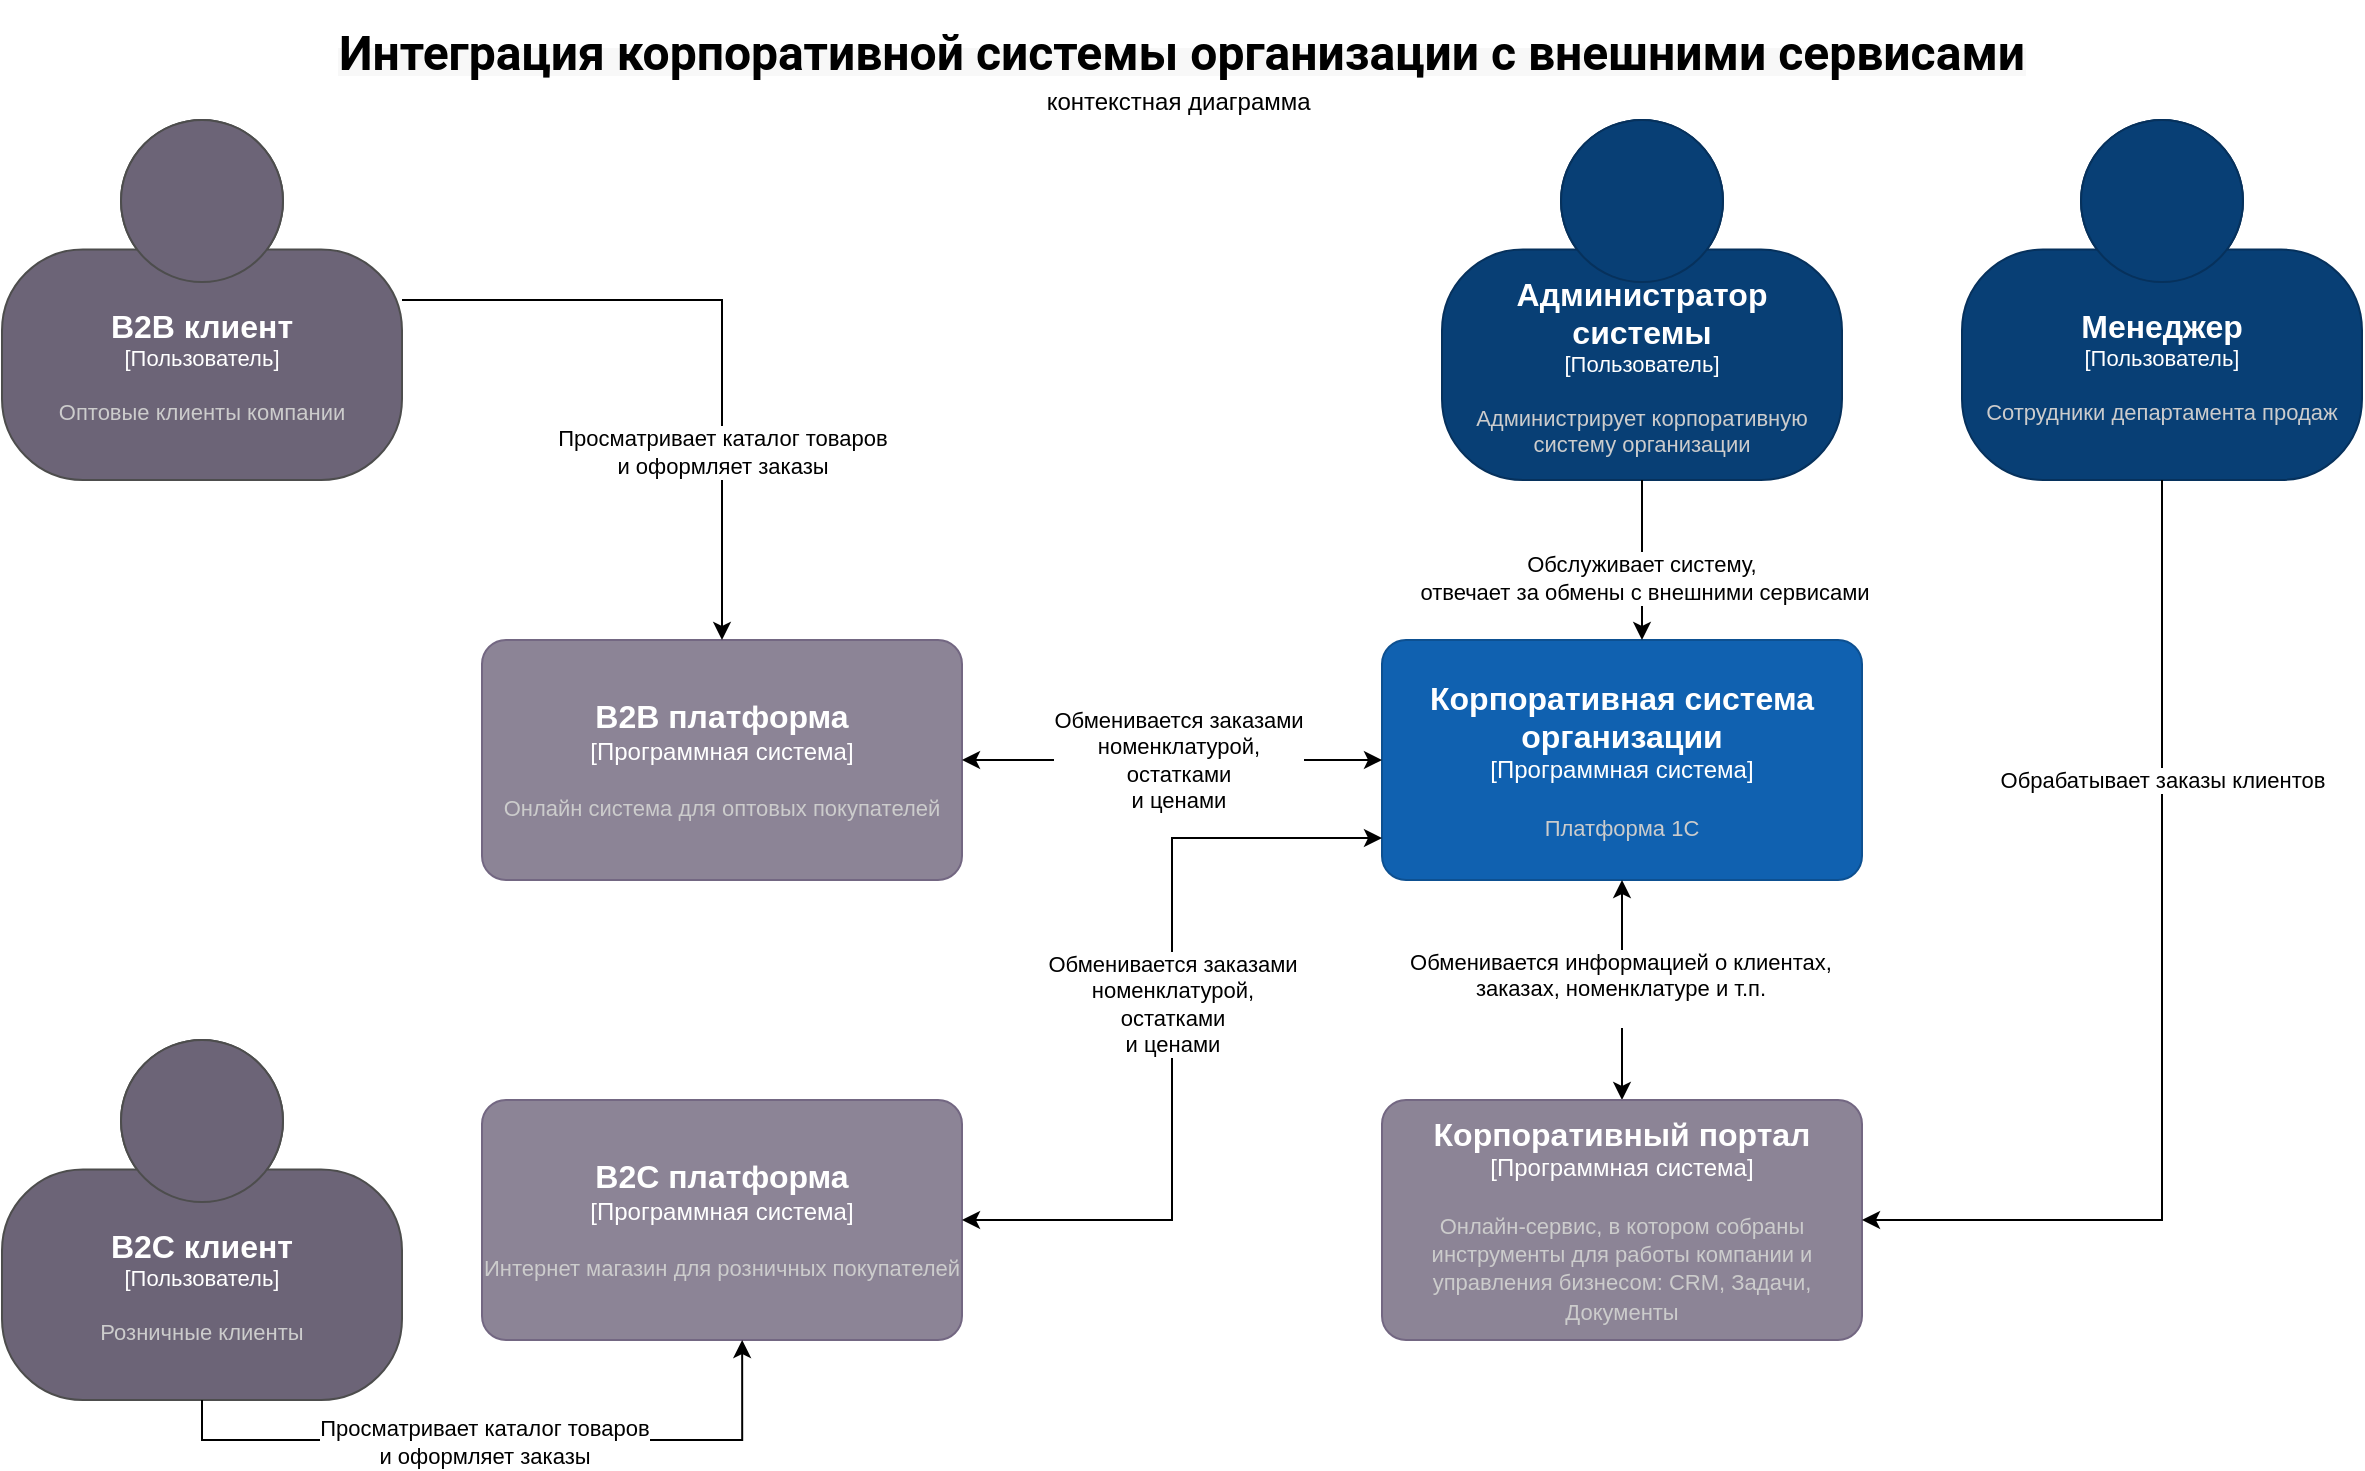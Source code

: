 <mxfile version="24.7.6">
  <diagram name="Страница — 1" id="z1YdIlAZA-OhxnnQ9seS">
    <mxGraphModel dx="1394" dy="776" grid="1" gridSize="10" guides="1" tooltips="1" connect="1" arrows="1" fold="1" page="1" pageScale="1" pageWidth="827" pageHeight="1169" math="0" shadow="0">
      <root>
        <mxCell id="0" />
        <mxCell id="1" parent="0" />
        <object placeholders="1" c4Name="Корпоративная система организации" c4Type="Программная система" c4Description="Платформа 1С" label="&lt;font style=&quot;font-size: 16px&quot;&gt;&lt;b&gt;%c4Name%&lt;/b&gt;&lt;/font&gt;&lt;div&gt;[%c4Type%]&lt;/div&gt;&lt;br&gt;&lt;div&gt;&lt;font style=&quot;font-size: 11px&quot;&gt;&lt;font color=&quot;#cccccc&quot;&gt;%c4Description%&lt;/font&gt;&lt;/div&gt;" id="vDHBpPh0fjpCXe9gbFu_-1">
          <mxCell style="rounded=1;whiteSpace=wrap;html=1;labelBackgroundColor=none;fillColor=#1061B0;fontColor=#ffffff;align=center;arcSize=10;strokeColor=#0D5091;metaEdit=1;resizable=0;points=[[0.25,0,0],[0.5,0,0],[0.75,0,0],[1,0.25,0],[1,0.5,0],[1,0.75,0],[0.75,1,0],[0.5,1,0],[0.25,1,0],[0,0.75,0],[0,0.5,0],[0,0.25,0]];" vertex="1" parent="1">
            <mxGeometry x="730" y="360" width="240" height="120" as="geometry" />
          </mxCell>
        </object>
        <object placeholders="1" c4Name="Администратор системы" c4Type="Пользователь" c4Description="Администрирует корпоративную систему организации" label="&lt;font style=&quot;font-size: 16px&quot;&gt;&lt;b&gt;%c4Name%&lt;/b&gt;&lt;/font&gt;&lt;div&gt;[%c4Type%]&lt;/div&gt;&lt;br&gt;&lt;div&gt;&lt;font style=&quot;font-size: 11px&quot;&gt;&lt;font color=&quot;#cccccc&quot;&gt;%c4Description%&lt;/font&gt;&lt;/div&gt;" id="vDHBpPh0fjpCXe9gbFu_-2">
          <mxCell style="html=1;fontSize=11;dashed=0;whiteSpace=wrap;fillColor=#083F75;strokeColor=#06315C;fontColor=#ffffff;shape=mxgraph.c4.person2;align=center;metaEdit=1;points=[[0.5,0,0],[1,0.5,0],[1,0.75,0],[0.75,1,0],[0.5,1,0],[0.25,1,0],[0,0.75,0],[0,0.5,0]];resizable=0;" vertex="1" parent="1">
            <mxGeometry x="760" y="100" width="200" height="180" as="geometry" />
          </mxCell>
        </object>
        <object placeholders="1" c4Name="B2B платформа" c4Type="Программная система" c4Description="Онлайн система для оптовых покупателей" label="&lt;font style=&quot;font-size: 16px&quot;&gt;&lt;b&gt;%c4Name%&lt;/b&gt;&lt;/font&gt;&lt;div&gt;[%c4Type%]&lt;/div&gt;&lt;br&gt;&lt;div&gt;&lt;font style=&quot;font-size: 11px&quot;&gt;&lt;font color=&quot;#cccccc&quot;&gt;%c4Description%&lt;/font&gt;&lt;/div&gt;" id="vDHBpPh0fjpCXe9gbFu_-3">
          <mxCell style="rounded=1;whiteSpace=wrap;html=1;labelBackgroundColor=none;fillColor=#8C8496;fontColor=#ffffff;align=center;arcSize=10;strokeColor=#736782;metaEdit=1;resizable=0;points=[[0.25,0,0],[0.5,0,0],[0.75,0,0],[1,0.25,0],[1,0.5,0],[1,0.75,0],[0.75,1,0],[0.5,1,0],[0.25,1,0],[0,0.75,0],[0,0.5,0],[0,0.25,0]];" vertex="1" parent="1">
            <mxGeometry x="280" y="360" width="240" height="120" as="geometry" />
          </mxCell>
        </object>
        <object placeholders="1" c4Name="B2C платформа" c4Type="Программная система" c4Description="Интернет магазин для розничных покупателей" label="&lt;font style=&quot;font-size: 16px&quot;&gt;&lt;b&gt;%c4Name%&lt;/b&gt;&lt;/font&gt;&lt;div&gt;[%c4Type%]&lt;/div&gt;&lt;br&gt;&lt;div&gt;&lt;font style=&quot;font-size: 11px&quot;&gt;&lt;font color=&quot;#cccccc&quot;&gt;%c4Description%&lt;/font&gt;&lt;/div&gt;" id="vDHBpPh0fjpCXe9gbFu_-4">
          <mxCell style="rounded=1;whiteSpace=wrap;html=1;labelBackgroundColor=none;fillColor=#8C8496;fontColor=#ffffff;align=center;arcSize=10;strokeColor=#736782;metaEdit=1;resizable=0;points=[[0.25,0,0],[0.5,0,0],[0.75,0,0],[1,0.25,0],[1,0.5,0],[1,0.75,0],[0.75,1,0],[0.5,1,0],[0.25,1,0],[0,0.75,0],[0,0.5,0],[0,0.25,0]];" vertex="1" parent="1">
            <mxGeometry x="280" y="590" width="240" height="120" as="geometry" />
          </mxCell>
        </object>
        <mxCell id="vDHBpPh0fjpCXe9gbFu_-5" style="edgeStyle=orthogonalEdgeStyle;rounded=0;orthogonalLoop=1;jettySize=auto;html=1;exitX=0.5;exitY=0;exitDx=0;exitDy=0;exitPerimeter=0;entryX=0.5;entryY=1;entryDx=0;entryDy=0;entryPerimeter=0;startArrow=classic;startFill=1;" edge="1" parent="1" source="vDHBpPh0fjpCXe9gbFu_-7" target="vDHBpPh0fjpCXe9gbFu_-1">
          <mxGeometry relative="1" as="geometry">
            <mxPoint x="850" y="550" as="targetPoint" />
          </mxGeometry>
        </mxCell>
        <mxCell id="vDHBpPh0fjpCXe9gbFu_-6" value="Обменивается информацией о клиентах,&lt;div&gt;заказах, номенклатуре и т.п.&lt;br&gt;&lt;div&gt;&lt;br&gt;&lt;/div&gt;&lt;/div&gt;" style="edgeLabel;html=1;align=center;verticalAlign=middle;resizable=0;points=[];" vertex="1" connectable="0" parent="vDHBpPh0fjpCXe9gbFu_-5">
          <mxGeometry x="0.021" y="1" relative="1" as="geometry">
            <mxPoint as="offset" />
          </mxGeometry>
        </mxCell>
        <object placeholders="1" c4Name="Корпоративный портал" c4Type="Программная система" c4Description="Онлайн-сервис, в котором собраны инструменты для работы компании и управления бизнесом: CRM, Задачи, Документы" label="&lt;font style=&quot;font-size: 16px&quot;&gt;&lt;b&gt;%c4Name%&lt;/b&gt;&lt;/font&gt;&lt;div&gt;[%c4Type%]&lt;/div&gt;&lt;br&gt;&lt;div&gt;&lt;font style=&quot;font-size: 11px&quot;&gt;&lt;font color=&quot;#cccccc&quot;&gt;%c4Description%&lt;/font&gt;&lt;/div&gt;" id="vDHBpPh0fjpCXe9gbFu_-7">
          <mxCell style="rounded=1;whiteSpace=wrap;html=1;labelBackgroundColor=none;fillColor=#8C8496;fontColor=#ffffff;align=center;arcSize=10;strokeColor=#736782;metaEdit=1;resizable=0;points=[[0.25,0,0],[0.5,0,0],[0.75,0,0],[1,0.25,0],[1,0.5,0],[1,0.75,0],[0.75,1,0],[0.5,1,0],[0.25,1,0],[0,0.75,0],[0,0.5,0],[0,0.25,0]];" vertex="1" parent="1">
            <mxGeometry x="730" y="590" width="240" height="120" as="geometry" />
          </mxCell>
        </object>
        <mxCell id="vDHBpPh0fjpCXe9gbFu_-8" style="edgeStyle=orthogonalEdgeStyle;rounded=0;orthogonalLoop=1;jettySize=auto;html=1;" edge="1" parent="1" source="vDHBpPh0fjpCXe9gbFu_-10" target="vDHBpPh0fjpCXe9gbFu_-3">
          <mxGeometry relative="1" as="geometry" />
        </mxCell>
        <mxCell id="vDHBpPh0fjpCXe9gbFu_-9" value="Просматривает каталог товаров&lt;div&gt;и оформляет заказы&lt;/div&gt;" style="edgeLabel;html=1;align=center;verticalAlign=middle;resizable=0;points=[];" vertex="1" connectable="0" parent="vDHBpPh0fjpCXe9gbFu_-8">
          <mxGeometry x="0.061" y="3" relative="1" as="geometry">
            <mxPoint x="-3" y="61" as="offset" />
          </mxGeometry>
        </mxCell>
        <object placeholders="1" c4Name="B2B клиент" c4Type="Пользователь" c4Description="Оптовые клиенты компании" label="&lt;font style=&quot;font-size: 16px&quot;&gt;&lt;b&gt;%c4Name%&lt;/b&gt;&lt;/font&gt;&lt;div&gt;[%c4Type%]&lt;/div&gt;&lt;br&gt;&lt;div&gt;&lt;font style=&quot;font-size: 11px&quot;&gt;&lt;font color=&quot;#cccccc&quot;&gt;%c4Description%&lt;/font&gt;&lt;/div&gt;" id="vDHBpPh0fjpCXe9gbFu_-10">
          <mxCell style="html=1;fontSize=11;dashed=0;whiteSpace=wrap;fillColor=#6C6477;strokeColor=#4D4D4D;fontColor=#ffffff;shape=mxgraph.c4.person2;align=center;metaEdit=1;points=[[0.5,0,0],[1,0.5,0],[1,0.75,0],[0.75,1,0],[0.5,1,0],[0.25,1,0],[0,0.75,0],[0,0.5,0]];resizable=0;" vertex="1" parent="1">
            <mxGeometry x="40" y="100" width="200" height="180" as="geometry" />
          </mxCell>
        </object>
        <object placeholders="1" c4Name="B2C клиент" c4Type="Пользователь" c4Description="Розничные клиенты" label="&lt;font style=&quot;font-size: 16px&quot;&gt;&lt;b&gt;%c4Name%&lt;/b&gt;&lt;/font&gt;&lt;div&gt;[%c4Type%]&lt;/div&gt;&lt;br&gt;&lt;div&gt;&lt;font style=&quot;font-size: 11px&quot;&gt;&lt;font color=&quot;#cccccc&quot;&gt;%c4Description%&lt;/font&gt;&lt;/div&gt;" id="vDHBpPh0fjpCXe9gbFu_-11">
          <mxCell style="html=1;fontSize=11;dashed=0;whiteSpace=wrap;fillColor=#6C6477;strokeColor=#4D4D4D;fontColor=#ffffff;shape=mxgraph.c4.person2;align=center;metaEdit=1;points=[[0.5,0,0],[1,0.5,0],[1,0.75,0],[0.75,1,0],[0.5,1,0],[0.25,1,0],[0,0.75,0],[0,0.5,0]];resizable=0;" vertex="1" parent="1">
            <mxGeometry x="40" y="560" width="200" height="180" as="geometry" />
          </mxCell>
        </object>
        <object placeholders="1" c4Name="Менеджер" c4Type="Пользователь" c4Description="Сотрудники департамента продаж" label="&lt;font style=&quot;font-size: 16px&quot;&gt;&lt;b&gt;%c4Name%&lt;/b&gt;&lt;/font&gt;&lt;div&gt;[%c4Type%]&lt;/div&gt;&lt;br&gt;&lt;div&gt;&lt;font style=&quot;font-size: 11px&quot;&gt;&lt;font color=&quot;#cccccc&quot;&gt;%c4Description%&lt;/font&gt;&lt;/div&gt;" id="vDHBpPh0fjpCXe9gbFu_-12">
          <mxCell style="html=1;fontSize=11;dashed=0;whiteSpace=wrap;fillColor=#083F75;strokeColor=#06315C;fontColor=#ffffff;shape=mxgraph.c4.person2;align=center;metaEdit=1;points=[[0.5,0,0],[1,0.5,0],[1,0.75,0],[0.75,1,0],[0.5,1,0],[0.25,1,0],[0,0.75,0],[0,0.5,0]];resizable=0;" vertex="1" parent="1">
            <mxGeometry x="1020" y="100" width="200" height="180" as="geometry" />
          </mxCell>
        </object>
        <mxCell id="vDHBpPh0fjpCXe9gbFu_-13" value="" style="endArrow=classic;html=1;rounded=0;exitX=0.5;exitY=1;exitDx=0;exitDy=0;exitPerimeter=0;" edge="1" parent="1" source="vDHBpPh0fjpCXe9gbFu_-2">
          <mxGeometry width="50" height="50" relative="1" as="geometry">
            <mxPoint x="750" y="330" as="sourcePoint" />
            <mxPoint x="860" y="360" as="targetPoint" />
          </mxGeometry>
        </mxCell>
        <mxCell id="vDHBpPh0fjpCXe9gbFu_-14" value="Обслуживает систему,&amp;nbsp;&lt;div&gt;отвечает за обмены с внешними сервисами&lt;/div&gt;" style="edgeLabel;html=1;align=center;verticalAlign=middle;resizable=0;points=[];" vertex="1" connectable="0" parent="vDHBpPh0fjpCXe9gbFu_-13">
          <mxGeometry x="0.216" y="1" relative="1" as="geometry">
            <mxPoint as="offset" />
          </mxGeometry>
        </mxCell>
        <mxCell id="vDHBpPh0fjpCXe9gbFu_-15" style="edgeStyle=orthogonalEdgeStyle;rounded=0;orthogonalLoop=1;jettySize=auto;html=1;entryX=1;entryY=0.5;entryDx=0;entryDy=0;entryPerimeter=0;exitX=0.5;exitY=1;exitDx=0;exitDy=0;exitPerimeter=0;" edge="1" parent="1" source="vDHBpPh0fjpCXe9gbFu_-12" target="vDHBpPh0fjpCXe9gbFu_-7">
          <mxGeometry relative="1" as="geometry">
            <mxPoint x="1220" y="570" as="sourcePoint" />
          </mxGeometry>
        </mxCell>
        <mxCell id="vDHBpPh0fjpCXe9gbFu_-16" value="Обрабатывает заказы клиентов" style="edgeLabel;html=1;align=center;verticalAlign=middle;resizable=0;points=[];" vertex="1" connectable="0" parent="vDHBpPh0fjpCXe9gbFu_-15">
          <mxGeometry relative="1" as="geometry">
            <mxPoint y="-110" as="offset" />
          </mxGeometry>
        </mxCell>
        <mxCell id="vDHBpPh0fjpCXe9gbFu_-17" style="edgeStyle=orthogonalEdgeStyle;rounded=0;orthogonalLoop=1;jettySize=auto;html=1;entryX=0;entryY=0.5;entryDx=0;entryDy=0;entryPerimeter=0;startArrow=classic;startFill=1;" edge="1" parent="1" source="vDHBpPh0fjpCXe9gbFu_-3" target="vDHBpPh0fjpCXe9gbFu_-1">
          <mxGeometry relative="1" as="geometry" />
        </mxCell>
        <mxCell id="vDHBpPh0fjpCXe9gbFu_-18" value="Обменивается заказами&lt;div&gt;номенклатурой,&lt;/div&gt;&lt;div&gt;остатками&lt;/div&gt;&lt;div&gt;и ценами&lt;/div&gt;" style="edgeLabel;html=1;align=center;verticalAlign=middle;resizable=0;points=[];" vertex="1" connectable="0" parent="vDHBpPh0fjpCXe9gbFu_-17">
          <mxGeometry x="0.03" relative="1" as="geometry">
            <mxPoint as="offset" />
          </mxGeometry>
        </mxCell>
        <mxCell id="vDHBpPh0fjpCXe9gbFu_-19" style="edgeStyle=orthogonalEdgeStyle;rounded=0;orthogonalLoop=1;jettySize=auto;html=1;entryX=0.542;entryY=1;entryDx=0;entryDy=0;entryPerimeter=0;exitX=0.5;exitY=1;exitDx=0;exitDy=0;exitPerimeter=0;" edge="1" parent="1" source="vDHBpPh0fjpCXe9gbFu_-11" target="vDHBpPh0fjpCXe9gbFu_-4">
          <mxGeometry relative="1" as="geometry" />
        </mxCell>
        <mxCell id="vDHBpPh0fjpCXe9gbFu_-20" value="Просматривает каталог товаров&lt;div&gt;и оформляет заказы&lt;/div&gt;" style="edgeLabel;html=1;align=center;verticalAlign=middle;resizable=0;points=[];" vertex="1" connectable="0" parent="vDHBpPh0fjpCXe9gbFu_-19">
          <mxGeometry x="-0.054" y="-1" relative="1" as="geometry">
            <mxPoint as="offset" />
          </mxGeometry>
        </mxCell>
        <mxCell id="vDHBpPh0fjpCXe9gbFu_-21" style="edgeStyle=orthogonalEdgeStyle;rounded=0;orthogonalLoop=1;jettySize=auto;html=1;entryX=0;entryY=0.825;entryDx=0;entryDy=0;entryPerimeter=0;startArrow=classic;startFill=1;" edge="1" parent="1" source="vDHBpPh0fjpCXe9gbFu_-4" target="vDHBpPh0fjpCXe9gbFu_-1">
          <mxGeometry relative="1" as="geometry" />
        </mxCell>
        <mxCell id="vDHBpPh0fjpCXe9gbFu_-22" value="Обменивается заказами&lt;div&gt;номенклатурой,&lt;/div&gt;&lt;div&gt;остатками&lt;/div&gt;&lt;div&gt;и ценами&lt;/div&gt;" style="edgeLabel;html=1;align=center;verticalAlign=middle;resizable=0;points=[];" vertex="1" connectable="0" parent="vDHBpPh0fjpCXe9gbFu_-21">
          <mxGeometry x="0.063" relative="1" as="geometry">
            <mxPoint as="offset" />
          </mxGeometry>
        </mxCell>
        <mxCell id="vDHBpPh0fjpCXe9gbFu_-23" value="&lt;div&gt;&lt;span style=&quot;font-family: Roboto, sans-serif; text-align: left; white-space: pre-line; background-color: rgb(248, 248, 248);&quot;&gt;&lt;font style=&quot;font-size: 24px;&quot;&gt;&lt;b style=&quot;&quot;&gt;Интеграция корпоративной системы организации с внешними сервисами&lt;/b&gt;&lt;/font&gt;&lt;/span&gt;&lt;br&gt;&lt;/div&gt;&lt;div&gt;контекстная диаграмма&amp;nbsp;&lt;span style=&quot;font-family: Roboto, sans-serif; font-size: 14px; text-align: left; white-space: pre-line; background-color: rgb(248, 248, 248);&quot;&gt;&lt;br&gt;&lt;/span&gt;&lt;/div&gt;" style="text;html=1;align=center;verticalAlign=middle;whiteSpace=wrap;rounded=0;" vertex="1" parent="1">
          <mxGeometry x="160" y="40" width="940" height="70" as="geometry" />
        </mxCell>
      </root>
    </mxGraphModel>
  </diagram>
</mxfile>
